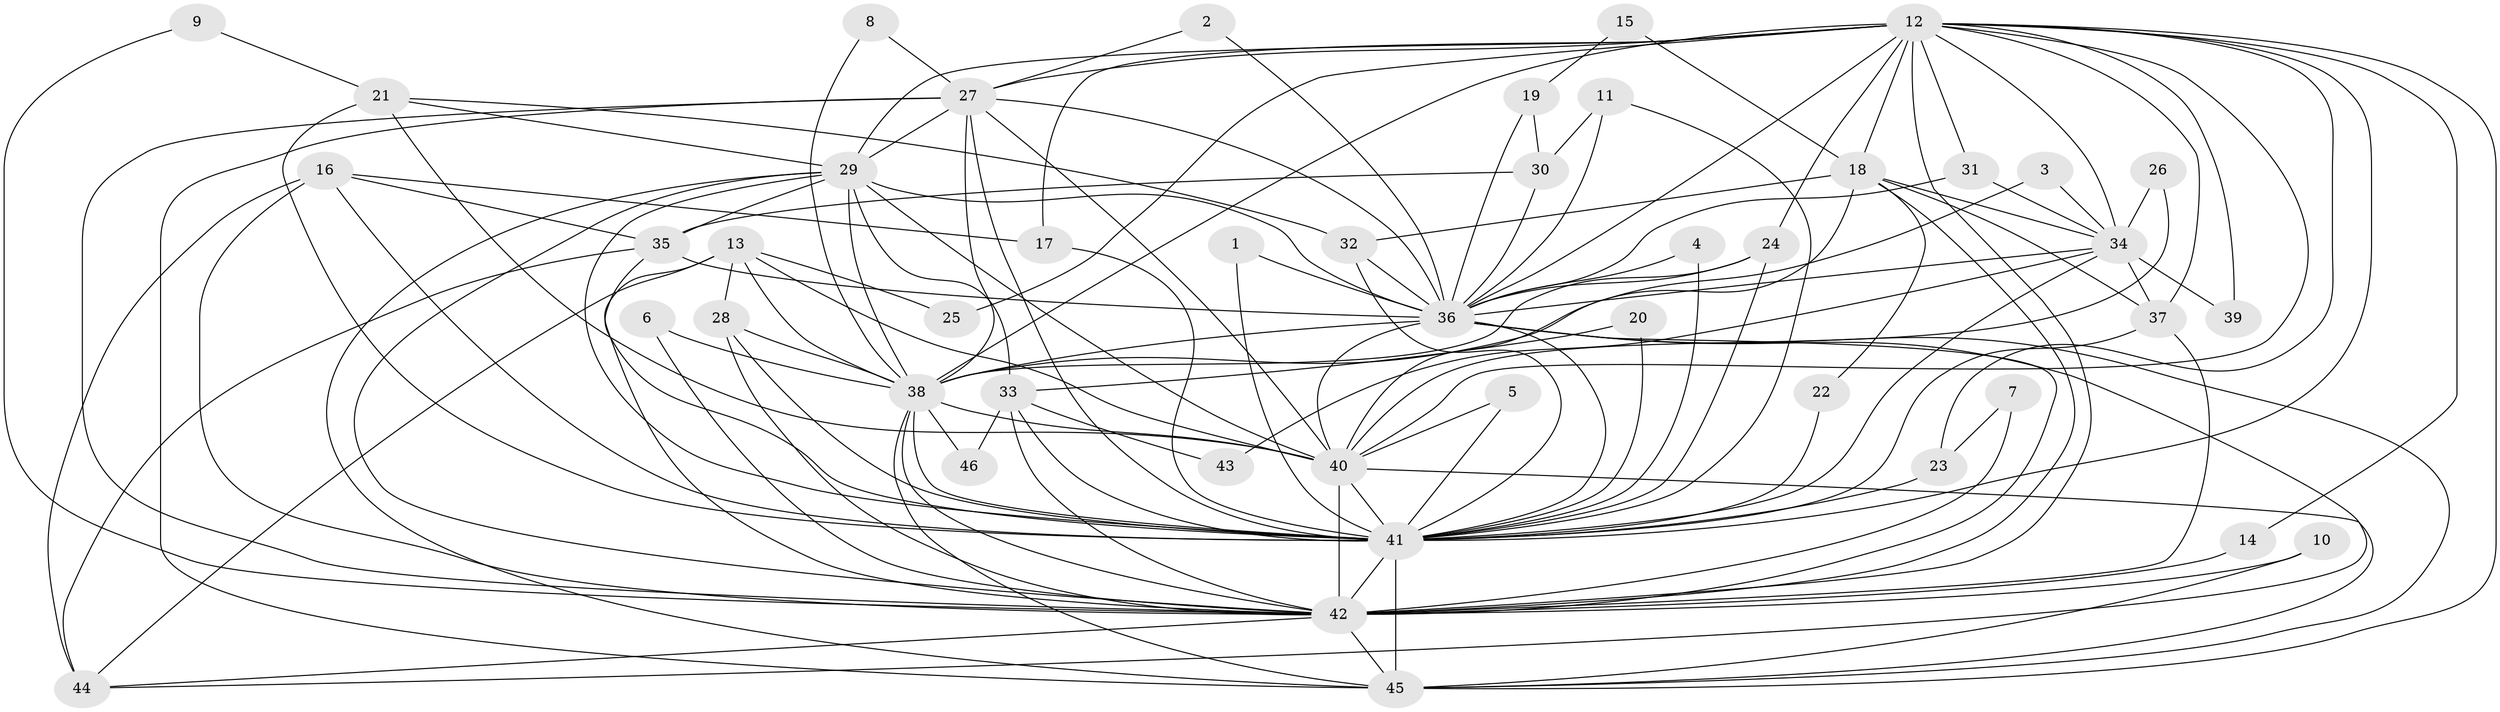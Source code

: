 // original degree distribution, {18: 0.010869565217391304, 24: 0.021739130434782608, 16: 0.021739130434782608, 17: 0.010869565217391304, 19: 0.010869565217391304, 13: 0.010869565217391304, 28: 0.010869565217391304, 15: 0.010869565217391304, 3: 0.16304347826086957, 7: 0.03260869565217391, 5: 0.06521739130434782, 2: 0.5543478260869565, 4: 0.06521739130434782, 6: 0.010869565217391304}
// Generated by graph-tools (version 1.1) at 2025/49/03/09/25 03:49:34]
// undirected, 46 vertices, 133 edges
graph export_dot {
graph [start="1"]
  node [color=gray90,style=filled];
  1;
  2;
  3;
  4;
  5;
  6;
  7;
  8;
  9;
  10;
  11;
  12;
  13;
  14;
  15;
  16;
  17;
  18;
  19;
  20;
  21;
  22;
  23;
  24;
  25;
  26;
  27;
  28;
  29;
  30;
  31;
  32;
  33;
  34;
  35;
  36;
  37;
  38;
  39;
  40;
  41;
  42;
  43;
  44;
  45;
  46;
  1 -- 36 [weight=1.0];
  1 -- 41 [weight=1.0];
  2 -- 27 [weight=1.0];
  2 -- 36 [weight=1.0];
  3 -- 34 [weight=1.0];
  3 -- 38 [weight=1.0];
  4 -- 36 [weight=1.0];
  4 -- 41 [weight=1.0];
  5 -- 40 [weight=1.0];
  5 -- 41 [weight=1.0];
  6 -- 38 [weight=1.0];
  6 -- 42 [weight=1.0];
  7 -- 23 [weight=1.0];
  7 -- 42 [weight=2.0];
  8 -- 27 [weight=1.0];
  8 -- 38 [weight=1.0];
  9 -- 21 [weight=1.0];
  9 -- 42 [weight=1.0];
  10 -- 42 [weight=1.0];
  10 -- 45 [weight=1.0];
  11 -- 30 [weight=1.0];
  11 -- 36 [weight=1.0];
  11 -- 41 [weight=1.0];
  12 -- 14 [weight=1.0];
  12 -- 17 [weight=1.0];
  12 -- 18 [weight=1.0];
  12 -- 23 [weight=1.0];
  12 -- 24 [weight=1.0];
  12 -- 25 [weight=1.0];
  12 -- 27 [weight=2.0];
  12 -- 29 [weight=1.0];
  12 -- 31 [weight=1.0];
  12 -- 34 [weight=1.0];
  12 -- 36 [weight=1.0];
  12 -- 37 [weight=1.0];
  12 -- 38 [weight=1.0];
  12 -- 39 [weight=1.0];
  12 -- 40 [weight=1.0];
  12 -- 41 [weight=1.0];
  12 -- 42 [weight=3.0];
  12 -- 45 [weight=3.0];
  13 -- 25 [weight=1.0];
  13 -- 28 [weight=1.0];
  13 -- 38 [weight=1.0];
  13 -- 40 [weight=1.0];
  13 -- 42 [weight=1.0];
  13 -- 44 [weight=1.0];
  14 -- 42 [weight=2.0];
  15 -- 18 [weight=1.0];
  15 -- 19 [weight=1.0];
  16 -- 17 [weight=1.0];
  16 -- 35 [weight=1.0];
  16 -- 41 [weight=1.0];
  16 -- 42 [weight=1.0];
  16 -- 44 [weight=1.0];
  17 -- 41 [weight=1.0];
  18 -- 22 [weight=1.0];
  18 -- 32 [weight=1.0];
  18 -- 34 [weight=1.0];
  18 -- 37 [weight=1.0];
  18 -- 40 [weight=1.0];
  18 -- 42 [weight=1.0];
  19 -- 30 [weight=1.0];
  19 -- 36 [weight=1.0];
  20 -- 33 [weight=1.0];
  20 -- 41 [weight=1.0];
  21 -- 29 [weight=1.0];
  21 -- 32 [weight=1.0];
  21 -- 40 [weight=1.0];
  21 -- 41 [weight=1.0];
  22 -- 41 [weight=1.0];
  23 -- 41 [weight=1.0];
  24 -- 36 [weight=1.0];
  24 -- 38 [weight=1.0];
  24 -- 41 [weight=1.0];
  26 -- 34 [weight=1.0];
  26 -- 40 [weight=1.0];
  27 -- 29 [weight=1.0];
  27 -- 36 [weight=1.0];
  27 -- 38 [weight=1.0];
  27 -- 40 [weight=1.0];
  27 -- 41 [weight=2.0];
  27 -- 42 [weight=2.0];
  27 -- 45 [weight=2.0];
  28 -- 38 [weight=1.0];
  28 -- 41 [weight=1.0];
  28 -- 42 [weight=1.0];
  29 -- 33 [weight=2.0];
  29 -- 35 [weight=1.0];
  29 -- 36 [weight=2.0];
  29 -- 38 [weight=1.0];
  29 -- 40 [weight=1.0];
  29 -- 41 [weight=2.0];
  29 -- 42 [weight=3.0];
  29 -- 45 [weight=1.0];
  30 -- 35 [weight=2.0];
  30 -- 36 [weight=1.0];
  31 -- 34 [weight=1.0];
  31 -- 36 [weight=1.0];
  32 -- 36 [weight=1.0];
  32 -- 41 [weight=1.0];
  33 -- 41 [weight=1.0];
  33 -- 42 [weight=1.0];
  33 -- 43 [weight=1.0];
  33 -- 46 [weight=1.0];
  34 -- 36 [weight=1.0];
  34 -- 37 [weight=1.0];
  34 -- 39 [weight=1.0];
  34 -- 41 [weight=1.0];
  34 -- 43 [weight=1.0];
  35 -- 36 [weight=1.0];
  35 -- 41 [weight=1.0];
  35 -- 44 [weight=1.0];
  36 -- 38 [weight=2.0];
  36 -- 40 [weight=1.0];
  36 -- 41 [weight=1.0];
  36 -- 42 [weight=2.0];
  36 -- 44 [weight=1.0];
  36 -- 45 [weight=1.0];
  37 -- 41 [weight=1.0];
  37 -- 42 [weight=1.0];
  38 -- 40 [weight=1.0];
  38 -- 41 [weight=1.0];
  38 -- 42 [weight=2.0];
  38 -- 45 [weight=1.0];
  38 -- 46 [weight=1.0];
  40 -- 41 [weight=1.0];
  40 -- 42 [weight=2.0];
  40 -- 45 [weight=1.0];
  41 -- 42 [weight=2.0];
  41 -- 45 [weight=1.0];
  42 -- 44 [weight=1.0];
  42 -- 45 [weight=2.0];
}
